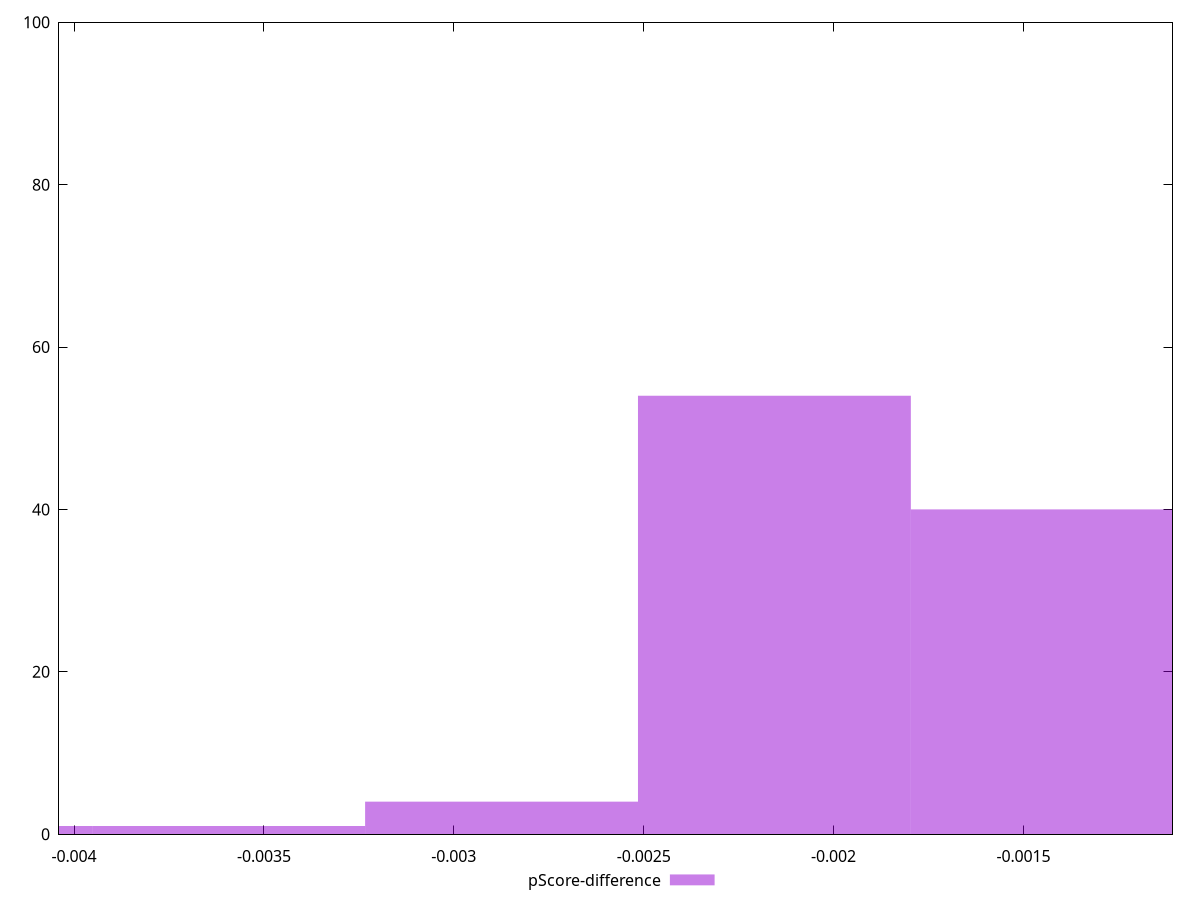 reset

$pScoreDifference <<EOF
-0.002874286588552994 4
-0.001437143294276497 40
-0.002155714941414745 54
-0.00431142988282949 1
-0.0035928582356912426 1
EOF

set key outside below
set boxwidth 0.0007185716471382485
set xrange [-0.004039684183660519:-0.0011073999593143036]
set yrange [0:100]
set trange [0:100]
set style fill transparent solid 0.5 noborder
set terminal svg size 640, 490 enhanced background rgb 'white'
set output "reports/report_00031_2021-02-24T23-18-18.084Z/mainthread-work-breakdown/samples/card/pScore-difference/histogram.svg"

plot $pScoreDifference title "pScore-difference" with boxes

reset
